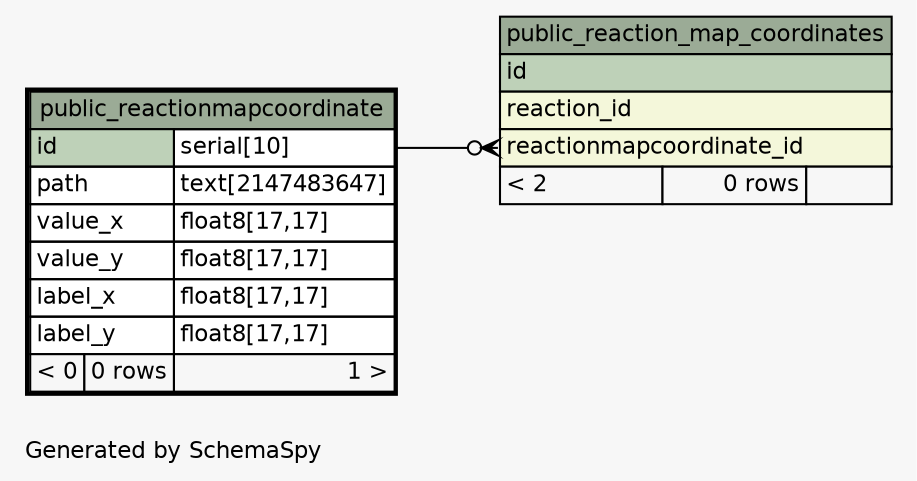 // dot 2.36.0 on Linux 3.13.0-43-generic
// SchemaSpy rev 590
digraph "oneDegreeRelationshipsDiagram" {
  graph [
    rankdir="RL"
    bgcolor="#f7f7f7"
    label="\nGenerated by SchemaSpy"
    labeljust="l"
    nodesep="0.18"
    ranksep="0.46"
    fontname="Helvetica"
    fontsize="11"
  ];
  node [
    fontname="Helvetica"
    fontsize="11"
    shape="plaintext"
  ];
  edge [
    arrowsize="0.8"
  ];
  "public_reaction_map_coordinates":"reactionmapcoordinate_id":w -> "public_reactionmapcoordinate":"id.type":e [arrowhead=none dir=back arrowtail=crowodot];
  "public_reaction_map_coordinates" [
    label=<
    <TABLE BORDER="0" CELLBORDER="1" CELLSPACING="0" BGCOLOR="#ffffff">
      <TR><TD COLSPAN="3" BGCOLOR="#9bab96" ALIGN="CENTER">public_reaction_map_coordinates</TD></TR>
      <TR><TD PORT="id" COLSPAN="3" BGCOLOR="#bed1b8" ALIGN="LEFT">id</TD></TR>
      <TR><TD PORT="reaction_id" COLSPAN="3" BGCOLOR="#f4f7da" ALIGN="LEFT">reaction_id</TD></TR>
      <TR><TD PORT="reactionmapcoordinate_id" COLSPAN="3" BGCOLOR="#f4f7da" ALIGN="LEFT">reactionmapcoordinate_id</TD></TR>
      <TR><TD ALIGN="LEFT" BGCOLOR="#f7f7f7">&lt; 2</TD><TD ALIGN="RIGHT" BGCOLOR="#f7f7f7">0 rows</TD><TD ALIGN="RIGHT" BGCOLOR="#f7f7f7">  </TD></TR>
    </TABLE>>
    URL="public_reaction_map_coordinates.html"
    tooltip="public_reaction_map_coordinates"
  ];
  "public_reactionmapcoordinate" [
    label=<
    <TABLE BORDER="2" CELLBORDER="1" CELLSPACING="0" BGCOLOR="#ffffff">
      <TR><TD COLSPAN="3" BGCOLOR="#9bab96" ALIGN="CENTER">public_reactionmapcoordinate</TD></TR>
      <TR><TD PORT="id" COLSPAN="2" BGCOLOR="#bed1b8" ALIGN="LEFT">id</TD><TD PORT="id.type" ALIGN="LEFT">serial[10]</TD></TR>
      <TR><TD PORT="path" COLSPAN="2" ALIGN="LEFT">path</TD><TD PORT="path.type" ALIGN="LEFT">text[2147483647]</TD></TR>
      <TR><TD PORT="value_x" COLSPAN="2" ALIGN="LEFT">value_x</TD><TD PORT="value_x.type" ALIGN="LEFT">float8[17,17]</TD></TR>
      <TR><TD PORT="value_y" COLSPAN="2" ALIGN="LEFT">value_y</TD><TD PORT="value_y.type" ALIGN="LEFT">float8[17,17]</TD></TR>
      <TR><TD PORT="label_x" COLSPAN="2" ALIGN="LEFT">label_x</TD><TD PORT="label_x.type" ALIGN="LEFT">float8[17,17]</TD></TR>
      <TR><TD PORT="label_y" COLSPAN="2" ALIGN="LEFT">label_y</TD><TD PORT="label_y.type" ALIGN="LEFT">float8[17,17]</TD></TR>
      <TR><TD ALIGN="LEFT" BGCOLOR="#f7f7f7">&lt; 0</TD><TD ALIGN="RIGHT" BGCOLOR="#f7f7f7">0 rows</TD><TD ALIGN="RIGHT" BGCOLOR="#f7f7f7">1 &gt;</TD></TR>
    </TABLE>>
    URL="public_reactionmapcoordinate.html"
    tooltip="public_reactionmapcoordinate"
  ];
}
